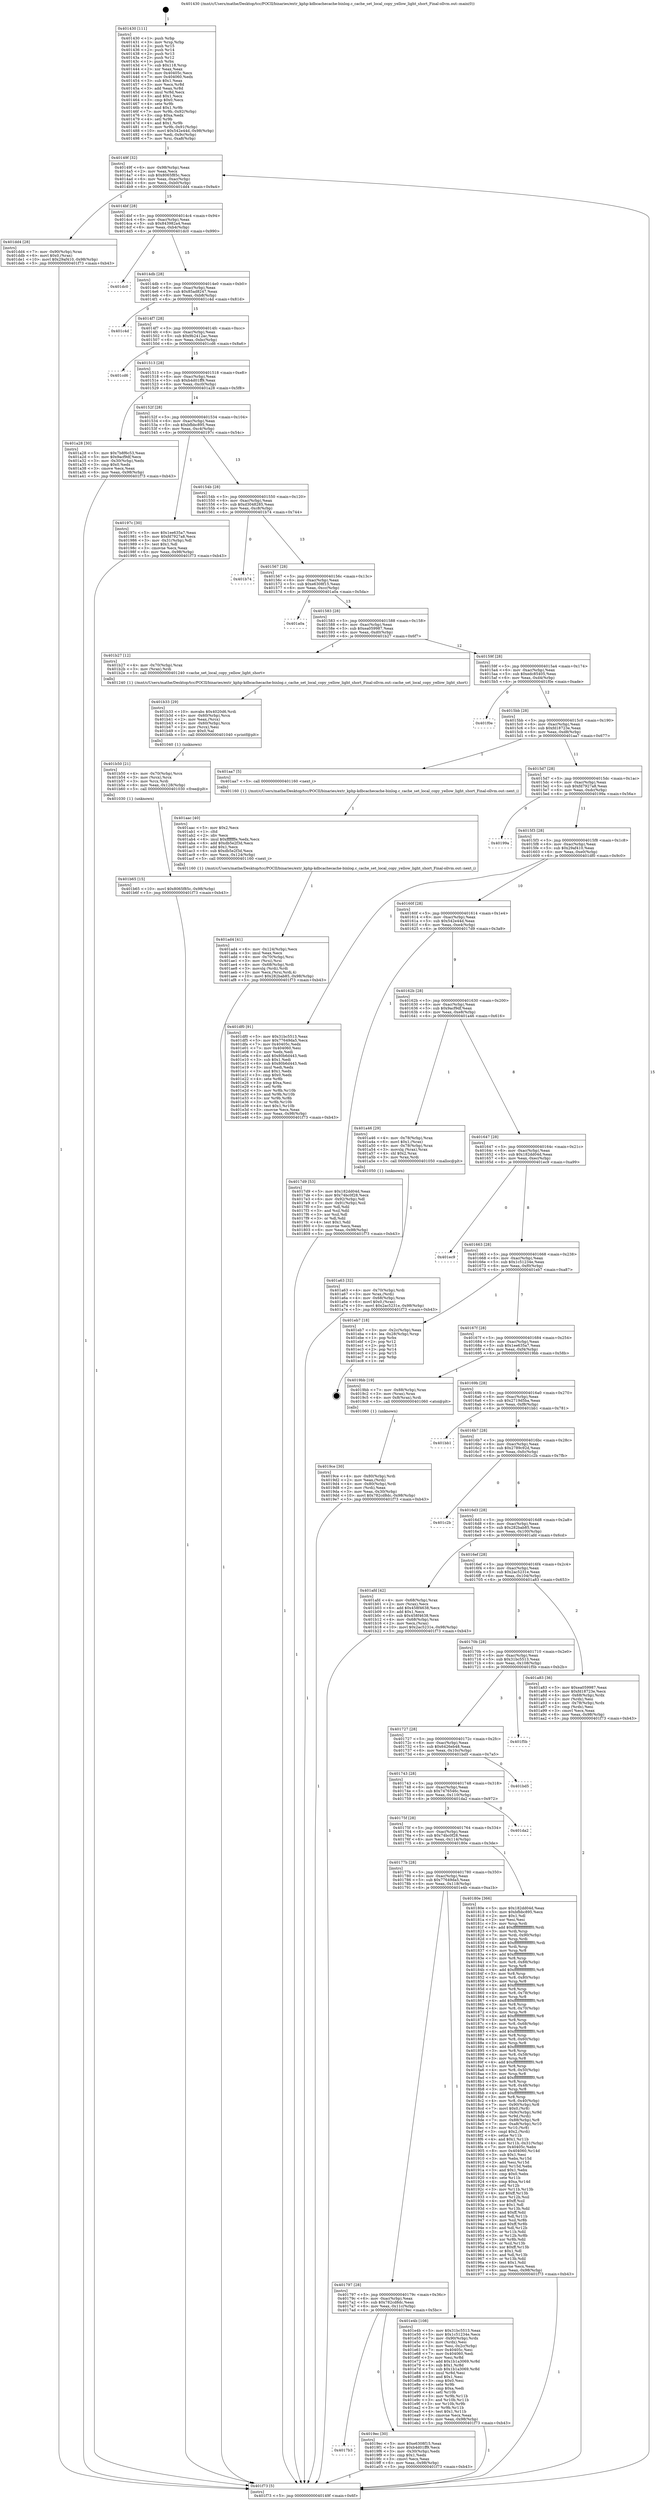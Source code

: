 digraph "0x401430" {
  label = "0x401430 (/mnt/c/Users/mathe/Desktop/tcc/POCII/binaries/extr_kphp-kdbcachecache-binlog.c_cache_set_local_copy_yellow_light_short_Final-ollvm.out::main(0))"
  labelloc = "t"
  node[shape=record]

  Entry [label="",width=0.3,height=0.3,shape=circle,fillcolor=black,style=filled]
  "0x40149f" [label="{
     0x40149f [32]\l
     | [instrs]\l
     &nbsp;&nbsp;0x40149f \<+6\>: mov -0x98(%rbp),%eax\l
     &nbsp;&nbsp;0x4014a5 \<+2\>: mov %eax,%ecx\l
     &nbsp;&nbsp;0x4014a7 \<+6\>: sub $0x8065f85c,%ecx\l
     &nbsp;&nbsp;0x4014ad \<+6\>: mov %eax,-0xac(%rbp)\l
     &nbsp;&nbsp;0x4014b3 \<+6\>: mov %ecx,-0xb0(%rbp)\l
     &nbsp;&nbsp;0x4014b9 \<+6\>: je 0000000000401dd4 \<main+0x9a4\>\l
  }"]
  "0x401dd4" [label="{
     0x401dd4 [28]\l
     | [instrs]\l
     &nbsp;&nbsp;0x401dd4 \<+7\>: mov -0x90(%rbp),%rax\l
     &nbsp;&nbsp;0x401ddb \<+6\>: movl $0x0,(%rax)\l
     &nbsp;&nbsp;0x401de1 \<+10\>: movl $0x29af410,-0x98(%rbp)\l
     &nbsp;&nbsp;0x401deb \<+5\>: jmp 0000000000401f73 \<main+0xb43\>\l
  }"]
  "0x4014bf" [label="{
     0x4014bf [28]\l
     | [instrs]\l
     &nbsp;&nbsp;0x4014bf \<+5\>: jmp 00000000004014c4 \<main+0x94\>\l
     &nbsp;&nbsp;0x4014c4 \<+6\>: mov -0xac(%rbp),%eax\l
     &nbsp;&nbsp;0x4014ca \<+5\>: sub $0x843982a4,%eax\l
     &nbsp;&nbsp;0x4014cf \<+6\>: mov %eax,-0xb4(%rbp)\l
     &nbsp;&nbsp;0x4014d5 \<+6\>: je 0000000000401dc0 \<main+0x990\>\l
  }"]
  Exit [label="",width=0.3,height=0.3,shape=circle,fillcolor=black,style=filled,peripheries=2]
  "0x401dc0" [label="{
     0x401dc0\l
  }", style=dashed]
  "0x4014db" [label="{
     0x4014db [28]\l
     | [instrs]\l
     &nbsp;&nbsp;0x4014db \<+5\>: jmp 00000000004014e0 \<main+0xb0\>\l
     &nbsp;&nbsp;0x4014e0 \<+6\>: mov -0xac(%rbp),%eax\l
     &nbsp;&nbsp;0x4014e6 \<+5\>: sub $0x85ad8247,%eax\l
     &nbsp;&nbsp;0x4014eb \<+6\>: mov %eax,-0xb8(%rbp)\l
     &nbsp;&nbsp;0x4014f1 \<+6\>: je 0000000000401c4d \<main+0x81d\>\l
  }"]
  "0x401b65" [label="{
     0x401b65 [15]\l
     | [instrs]\l
     &nbsp;&nbsp;0x401b65 \<+10\>: movl $0x8065f85c,-0x98(%rbp)\l
     &nbsp;&nbsp;0x401b6f \<+5\>: jmp 0000000000401f73 \<main+0xb43\>\l
  }"]
  "0x401c4d" [label="{
     0x401c4d\l
  }", style=dashed]
  "0x4014f7" [label="{
     0x4014f7 [28]\l
     | [instrs]\l
     &nbsp;&nbsp;0x4014f7 \<+5\>: jmp 00000000004014fc \<main+0xcc\>\l
     &nbsp;&nbsp;0x4014fc \<+6\>: mov -0xac(%rbp),%eax\l
     &nbsp;&nbsp;0x401502 \<+5\>: sub $0x9b2412ac,%eax\l
     &nbsp;&nbsp;0x401507 \<+6\>: mov %eax,-0xbc(%rbp)\l
     &nbsp;&nbsp;0x40150d \<+6\>: je 0000000000401cd6 \<main+0x8a6\>\l
  }"]
  "0x401b50" [label="{
     0x401b50 [21]\l
     | [instrs]\l
     &nbsp;&nbsp;0x401b50 \<+4\>: mov -0x70(%rbp),%rcx\l
     &nbsp;&nbsp;0x401b54 \<+3\>: mov (%rcx),%rcx\l
     &nbsp;&nbsp;0x401b57 \<+3\>: mov %rcx,%rdi\l
     &nbsp;&nbsp;0x401b5a \<+6\>: mov %eax,-0x128(%rbp)\l
     &nbsp;&nbsp;0x401b60 \<+5\>: call 0000000000401030 \<free@plt\>\l
     | [calls]\l
     &nbsp;&nbsp;0x401030 \{1\} (unknown)\l
  }"]
  "0x401cd6" [label="{
     0x401cd6\l
  }", style=dashed]
  "0x401513" [label="{
     0x401513 [28]\l
     | [instrs]\l
     &nbsp;&nbsp;0x401513 \<+5\>: jmp 0000000000401518 \<main+0xe8\>\l
     &nbsp;&nbsp;0x401518 \<+6\>: mov -0xac(%rbp),%eax\l
     &nbsp;&nbsp;0x40151e \<+5\>: sub $0xb4d01ff9,%eax\l
     &nbsp;&nbsp;0x401523 \<+6\>: mov %eax,-0xc0(%rbp)\l
     &nbsp;&nbsp;0x401529 \<+6\>: je 0000000000401a28 \<main+0x5f8\>\l
  }"]
  "0x401b33" [label="{
     0x401b33 [29]\l
     | [instrs]\l
     &nbsp;&nbsp;0x401b33 \<+10\>: movabs $0x4020d6,%rdi\l
     &nbsp;&nbsp;0x401b3d \<+4\>: mov -0x60(%rbp),%rcx\l
     &nbsp;&nbsp;0x401b41 \<+2\>: mov %eax,(%rcx)\l
     &nbsp;&nbsp;0x401b43 \<+4\>: mov -0x60(%rbp),%rcx\l
     &nbsp;&nbsp;0x401b47 \<+2\>: mov (%rcx),%esi\l
     &nbsp;&nbsp;0x401b49 \<+2\>: mov $0x0,%al\l
     &nbsp;&nbsp;0x401b4b \<+5\>: call 0000000000401040 \<printf@plt\>\l
     | [calls]\l
     &nbsp;&nbsp;0x401040 \{1\} (unknown)\l
  }"]
  "0x401a28" [label="{
     0x401a28 [30]\l
     | [instrs]\l
     &nbsp;&nbsp;0x401a28 \<+5\>: mov $0x7b8f6c53,%eax\l
     &nbsp;&nbsp;0x401a2d \<+5\>: mov $0x9acf9df,%ecx\l
     &nbsp;&nbsp;0x401a32 \<+3\>: mov -0x30(%rbp),%edx\l
     &nbsp;&nbsp;0x401a35 \<+3\>: cmp $0x0,%edx\l
     &nbsp;&nbsp;0x401a38 \<+3\>: cmove %ecx,%eax\l
     &nbsp;&nbsp;0x401a3b \<+6\>: mov %eax,-0x98(%rbp)\l
     &nbsp;&nbsp;0x401a41 \<+5\>: jmp 0000000000401f73 \<main+0xb43\>\l
  }"]
  "0x40152f" [label="{
     0x40152f [28]\l
     | [instrs]\l
     &nbsp;&nbsp;0x40152f \<+5\>: jmp 0000000000401534 \<main+0x104\>\l
     &nbsp;&nbsp;0x401534 \<+6\>: mov -0xac(%rbp),%eax\l
     &nbsp;&nbsp;0x40153a \<+5\>: sub $0xbfbbc895,%eax\l
     &nbsp;&nbsp;0x40153f \<+6\>: mov %eax,-0xc4(%rbp)\l
     &nbsp;&nbsp;0x401545 \<+6\>: je 000000000040197c \<main+0x54c\>\l
  }"]
  "0x401ad4" [label="{
     0x401ad4 [41]\l
     | [instrs]\l
     &nbsp;&nbsp;0x401ad4 \<+6\>: mov -0x124(%rbp),%ecx\l
     &nbsp;&nbsp;0x401ada \<+3\>: imul %eax,%ecx\l
     &nbsp;&nbsp;0x401add \<+4\>: mov -0x70(%rbp),%rsi\l
     &nbsp;&nbsp;0x401ae1 \<+3\>: mov (%rsi),%rsi\l
     &nbsp;&nbsp;0x401ae4 \<+4\>: mov -0x68(%rbp),%rdi\l
     &nbsp;&nbsp;0x401ae8 \<+3\>: movslq (%rdi),%rdi\l
     &nbsp;&nbsp;0x401aeb \<+3\>: mov %ecx,(%rsi,%rdi,4)\l
     &nbsp;&nbsp;0x401aee \<+10\>: movl $0x282bab85,-0x98(%rbp)\l
     &nbsp;&nbsp;0x401af8 \<+5\>: jmp 0000000000401f73 \<main+0xb43\>\l
  }"]
  "0x40197c" [label="{
     0x40197c [30]\l
     | [instrs]\l
     &nbsp;&nbsp;0x40197c \<+5\>: mov $0x1ee635a7,%eax\l
     &nbsp;&nbsp;0x401981 \<+5\>: mov $0xfd7927a8,%ecx\l
     &nbsp;&nbsp;0x401986 \<+3\>: mov -0x31(%rbp),%dl\l
     &nbsp;&nbsp;0x401989 \<+3\>: test $0x1,%dl\l
     &nbsp;&nbsp;0x40198c \<+3\>: cmovne %ecx,%eax\l
     &nbsp;&nbsp;0x40198f \<+6\>: mov %eax,-0x98(%rbp)\l
     &nbsp;&nbsp;0x401995 \<+5\>: jmp 0000000000401f73 \<main+0xb43\>\l
  }"]
  "0x40154b" [label="{
     0x40154b [28]\l
     | [instrs]\l
     &nbsp;&nbsp;0x40154b \<+5\>: jmp 0000000000401550 \<main+0x120\>\l
     &nbsp;&nbsp;0x401550 \<+6\>: mov -0xac(%rbp),%eax\l
     &nbsp;&nbsp;0x401556 \<+5\>: sub $0xd3048285,%eax\l
     &nbsp;&nbsp;0x40155b \<+6\>: mov %eax,-0xc8(%rbp)\l
     &nbsp;&nbsp;0x401561 \<+6\>: je 0000000000401b74 \<main+0x744\>\l
  }"]
  "0x401aac" [label="{
     0x401aac [40]\l
     | [instrs]\l
     &nbsp;&nbsp;0x401aac \<+5\>: mov $0x2,%ecx\l
     &nbsp;&nbsp;0x401ab1 \<+1\>: cltd\l
     &nbsp;&nbsp;0x401ab2 \<+2\>: idiv %ecx\l
     &nbsp;&nbsp;0x401ab4 \<+6\>: imul $0xfffffffe,%edx,%ecx\l
     &nbsp;&nbsp;0x401aba \<+6\>: add $0xdb5e2f3d,%ecx\l
     &nbsp;&nbsp;0x401ac0 \<+3\>: add $0x1,%ecx\l
     &nbsp;&nbsp;0x401ac3 \<+6\>: sub $0xdb5e2f3d,%ecx\l
     &nbsp;&nbsp;0x401ac9 \<+6\>: mov %ecx,-0x124(%rbp)\l
     &nbsp;&nbsp;0x401acf \<+5\>: call 0000000000401160 \<next_i\>\l
     | [calls]\l
     &nbsp;&nbsp;0x401160 \{1\} (/mnt/c/Users/mathe/Desktop/tcc/POCII/binaries/extr_kphp-kdbcachecache-binlog.c_cache_set_local_copy_yellow_light_short_Final-ollvm.out::next_i)\l
  }"]
  "0x401b74" [label="{
     0x401b74\l
  }", style=dashed]
  "0x401567" [label="{
     0x401567 [28]\l
     | [instrs]\l
     &nbsp;&nbsp;0x401567 \<+5\>: jmp 000000000040156c \<main+0x13c\>\l
     &nbsp;&nbsp;0x40156c \<+6\>: mov -0xac(%rbp),%eax\l
     &nbsp;&nbsp;0x401572 \<+5\>: sub $0xe6308f15,%eax\l
     &nbsp;&nbsp;0x401577 \<+6\>: mov %eax,-0xcc(%rbp)\l
     &nbsp;&nbsp;0x40157d \<+6\>: je 0000000000401a0a \<main+0x5da\>\l
  }"]
  "0x401a63" [label="{
     0x401a63 [32]\l
     | [instrs]\l
     &nbsp;&nbsp;0x401a63 \<+4\>: mov -0x70(%rbp),%rdi\l
     &nbsp;&nbsp;0x401a67 \<+3\>: mov %rax,(%rdi)\l
     &nbsp;&nbsp;0x401a6a \<+4\>: mov -0x68(%rbp),%rax\l
     &nbsp;&nbsp;0x401a6e \<+6\>: movl $0x0,(%rax)\l
     &nbsp;&nbsp;0x401a74 \<+10\>: movl $0x2ac5231e,-0x98(%rbp)\l
     &nbsp;&nbsp;0x401a7e \<+5\>: jmp 0000000000401f73 \<main+0xb43\>\l
  }"]
  "0x401a0a" [label="{
     0x401a0a\l
  }", style=dashed]
  "0x401583" [label="{
     0x401583 [28]\l
     | [instrs]\l
     &nbsp;&nbsp;0x401583 \<+5\>: jmp 0000000000401588 \<main+0x158\>\l
     &nbsp;&nbsp;0x401588 \<+6\>: mov -0xac(%rbp),%eax\l
     &nbsp;&nbsp;0x40158e \<+5\>: sub $0xea059987,%eax\l
     &nbsp;&nbsp;0x401593 \<+6\>: mov %eax,-0xd0(%rbp)\l
     &nbsp;&nbsp;0x401599 \<+6\>: je 0000000000401b27 \<main+0x6f7\>\l
  }"]
  "0x4017b3" [label="{
     0x4017b3\l
  }", style=dashed]
  "0x401b27" [label="{
     0x401b27 [12]\l
     | [instrs]\l
     &nbsp;&nbsp;0x401b27 \<+4\>: mov -0x70(%rbp),%rax\l
     &nbsp;&nbsp;0x401b2b \<+3\>: mov (%rax),%rdi\l
     &nbsp;&nbsp;0x401b2e \<+5\>: call 0000000000401240 \<cache_set_local_copy_yellow_light_short\>\l
     | [calls]\l
     &nbsp;&nbsp;0x401240 \{1\} (/mnt/c/Users/mathe/Desktop/tcc/POCII/binaries/extr_kphp-kdbcachecache-binlog.c_cache_set_local_copy_yellow_light_short_Final-ollvm.out::cache_set_local_copy_yellow_light_short)\l
  }"]
  "0x40159f" [label="{
     0x40159f [28]\l
     | [instrs]\l
     &nbsp;&nbsp;0x40159f \<+5\>: jmp 00000000004015a4 \<main+0x174\>\l
     &nbsp;&nbsp;0x4015a4 \<+6\>: mov -0xac(%rbp),%eax\l
     &nbsp;&nbsp;0x4015aa \<+5\>: sub $0xedc85405,%eax\l
     &nbsp;&nbsp;0x4015af \<+6\>: mov %eax,-0xd4(%rbp)\l
     &nbsp;&nbsp;0x4015b5 \<+6\>: je 0000000000401f0e \<main+0xade\>\l
  }"]
  "0x4019ec" [label="{
     0x4019ec [30]\l
     | [instrs]\l
     &nbsp;&nbsp;0x4019ec \<+5\>: mov $0xe6308f15,%eax\l
     &nbsp;&nbsp;0x4019f1 \<+5\>: mov $0xb4d01ff9,%ecx\l
     &nbsp;&nbsp;0x4019f6 \<+3\>: mov -0x30(%rbp),%edx\l
     &nbsp;&nbsp;0x4019f9 \<+3\>: cmp $0x1,%edx\l
     &nbsp;&nbsp;0x4019fc \<+3\>: cmovl %ecx,%eax\l
     &nbsp;&nbsp;0x4019ff \<+6\>: mov %eax,-0x98(%rbp)\l
     &nbsp;&nbsp;0x401a05 \<+5\>: jmp 0000000000401f73 \<main+0xb43\>\l
  }"]
  "0x401f0e" [label="{
     0x401f0e\l
  }", style=dashed]
  "0x4015bb" [label="{
     0x4015bb [28]\l
     | [instrs]\l
     &nbsp;&nbsp;0x4015bb \<+5\>: jmp 00000000004015c0 \<main+0x190\>\l
     &nbsp;&nbsp;0x4015c0 \<+6\>: mov -0xac(%rbp),%eax\l
     &nbsp;&nbsp;0x4015c6 \<+5\>: sub $0xfd18723e,%eax\l
     &nbsp;&nbsp;0x4015cb \<+6\>: mov %eax,-0xd8(%rbp)\l
     &nbsp;&nbsp;0x4015d1 \<+6\>: je 0000000000401aa7 \<main+0x677\>\l
  }"]
  "0x401797" [label="{
     0x401797 [28]\l
     | [instrs]\l
     &nbsp;&nbsp;0x401797 \<+5\>: jmp 000000000040179c \<main+0x36c\>\l
     &nbsp;&nbsp;0x40179c \<+6\>: mov -0xac(%rbp),%eax\l
     &nbsp;&nbsp;0x4017a2 \<+5\>: sub $0x782cd8dc,%eax\l
     &nbsp;&nbsp;0x4017a7 \<+6\>: mov %eax,-0x11c(%rbp)\l
     &nbsp;&nbsp;0x4017ad \<+6\>: je 00000000004019ec \<main+0x5bc\>\l
  }"]
  "0x401aa7" [label="{
     0x401aa7 [5]\l
     | [instrs]\l
     &nbsp;&nbsp;0x401aa7 \<+5\>: call 0000000000401160 \<next_i\>\l
     | [calls]\l
     &nbsp;&nbsp;0x401160 \{1\} (/mnt/c/Users/mathe/Desktop/tcc/POCII/binaries/extr_kphp-kdbcachecache-binlog.c_cache_set_local_copy_yellow_light_short_Final-ollvm.out::next_i)\l
  }"]
  "0x4015d7" [label="{
     0x4015d7 [28]\l
     | [instrs]\l
     &nbsp;&nbsp;0x4015d7 \<+5\>: jmp 00000000004015dc \<main+0x1ac\>\l
     &nbsp;&nbsp;0x4015dc \<+6\>: mov -0xac(%rbp),%eax\l
     &nbsp;&nbsp;0x4015e2 \<+5\>: sub $0xfd7927a8,%eax\l
     &nbsp;&nbsp;0x4015e7 \<+6\>: mov %eax,-0xdc(%rbp)\l
     &nbsp;&nbsp;0x4015ed \<+6\>: je 000000000040199a \<main+0x56a\>\l
  }"]
  "0x401e4b" [label="{
     0x401e4b [108]\l
     | [instrs]\l
     &nbsp;&nbsp;0x401e4b \<+5\>: mov $0x31bc5513,%eax\l
     &nbsp;&nbsp;0x401e50 \<+5\>: mov $0x1c51234e,%ecx\l
     &nbsp;&nbsp;0x401e55 \<+7\>: mov -0x90(%rbp),%rdx\l
     &nbsp;&nbsp;0x401e5c \<+2\>: mov (%rdx),%esi\l
     &nbsp;&nbsp;0x401e5e \<+3\>: mov %esi,-0x2c(%rbp)\l
     &nbsp;&nbsp;0x401e61 \<+7\>: mov 0x40405c,%esi\l
     &nbsp;&nbsp;0x401e68 \<+7\>: mov 0x404060,%edi\l
     &nbsp;&nbsp;0x401e6f \<+3\>: mov %esi,%r8d\l
     &nbsp;&nbsp;0x401e72 \<+7\>: add $0x1b1a3069,%r8d\l
     &nbsp;&nbsp;0x401e79 \<+4\>: sub $0x1,%r8d\l
     &nbsp;&nbsp;0x401e7d \<+7\>: sub $0x1b1a3069,%r8d\l
     &nbsp;&nbsp;0x401e84 \<+4\>: imul %r8d,%esi\l
     &nbsp;&nbsp;0x401e88 \<+3\>: and $0x1,%esi\l
     &nbsp;&nbsp;0x401e8b \<+3\>: cmp $0x0,%esi\l
     &nbsp;&nbsp;0x401e8e \<+4\>: sete %r9b\l
     &nbsp;&nbsp;0x401e92 \<+3\>: cmp $0xa,%edi\l
     &nbsp;&nbsp;0x401e95 \<+4\>: setl %r10b\l
     &nbsp;&nbsp;0x401e99 \<+3\>: mov %r9b,%r11b\l
     &nbsp;&nbsp;0x401e9c \<+3\>: and %r10b,%r11b\l
     &nbsp;&nbsp;0x401e9f \<+3\>: xor %r10b,%r9b\l
     &nbsp;&nbsp;0x401ea2 \<+3\>: or %r9b,%r11b\l
     &nbsp;&nbsp;0x401ea5 \<+4\>: test $0x1,%r11b\l
     &nbsp;&nbsp;0x401ea9 \<+3\>: cmovne %ecx,%eax\l
     &nbsp;&nbsp;0x401eac \<+6\>: mov %eax,-0x98(%rbp)\l
     &nbsp;&nbsp;0x401eb2 \<+5\>: jmp 0000000000401f73 \<main+0xb43\>\l
  }"]
  "0x40199a" [label="{
     0x40199a\l
  }", style=dashed]
  "0x4015f3" [label="{
     0x4015f3 [28]\l
     | [instrs]\l
     &nbsp;&nbsp;0x4015f3 \<+5\>: jmp 00000000004015f8 \<main+0x1c8\>\l
     &nbsp;&nbsp;0x4015f8 \<+6\>: mov -0xac(%rbp),%eax\l
     &nbsp;&nbsp;0x4015fe \<+5\>: sub $0x29af410,%eax\l
     &nbsp;&nbsp;0x401603 \<+6\>: mov %eax,-0xe0(%rbp)\l
     &nbsp;&nbsp;0x401609 \<+6\>: je 0000000000401df0 \<main+0x9c0\>\l
  }"]
  "0x4019ce" [label="{
     0x4019ce [30]\l
     | [instrs]\l
     &nbsp;&nbsp;0x4019ce \<+4\>: mov -0x80(%rbp),%rdi\l
     &nbsp;&nbsp;0x4019d2 \<+2\>: mov %eax,(%rdi)\l
     &nbsp;&nbsp;0x4019d4 \<+4\>: mov -0x80(%rbp),%rdi\l
     &nbsp;&nbsp;0x4019d8 \<+2\>: mov (%rdi),%eax\l
     &nbsp;&nbsp;0x4019da \<+3\>: mov %eax,-0x30(%rbp)\l
     &nbsp;&nbsp;0x4019dd \<+10\>: movl $0x782cd8dc,-0x98(%rbp)\l
     &nbsp;&nbsp;0x4019e7 \<+5\>: jmp 0000000000401f73 \<main+0xb43\>\l
  }"]
  "0x401df0" [label="{
     0x401df0 [91]\l
     | [instrs]\l
     &nbsp;&nbsp;0x401df0 \<+5\>: mov $0x31bc5513,%eax\l
     &nbsp;&nbsp;0x401df5 \<+5\>: mov $0x77649da5,%ecx\l
     &nbsp;&nbsp;0x401dfa \<+7\>: mov 0x40405c,%edx\l
     &nbsp;&nbsp;0x401e01 \<+7\>: mov 0x404060,%esi\l
     &nbsp;&nbsp;0x401e08 \<+2\>: mov %edx,%edi\l
     &nbsp;&nbsp;0x401e0a \<+6\>: add $0x80b6d443,%edi\l
     &nbsp;&nbsp;0x401e10 \<+3\>: sub $0x1,%edi\l
     &nbsp;&nbsp;0x401e13 \<+6\>: sub $0x80b6d443,%edi\l
     &nbsp;&nbsp;0x401e19 \<+3\>: imul %edi,%edx\l
     &nbsp;&nbsp;0x401e1c \<+3\>: and $0x1,%edx\l
     &nbsp;&nbsp;0x401e1f \<+3\>: cmp $0x0,%edx\l
     &nbsp;&nbsp;0x401e22 \<+4\>: sete %r8b\l
     &nbsp;&nbsp;0x401e26 \<+3\>: cmp $0xa,%esi\l
     &nbsp;&nbsp;0x401e29 \<+4\>: setl %r9b\l
     &nbsp;&nbsp;0x401e2d \<+3\>: mov %r8b,%r10b\l
     &nbsp;&nbsp;0x401e30 \<+3\>: and %r9b,%r10b\l
     &nbsp;&nbsp;0x401e33 \<+3\>: xor %r9b,%r8b\l
     &nbsp;&nbsp;0x401e36 \<+3\>: or %r8b,%r10b\l
     &nbsp;&nbsp;0x401e39 \<+4\>: test $0x1,%r10b\l
     &nbsp;&nbsp;0x401e3d \<+3\>: cmovne %ecx,%eax\l
     &nbsp;&nbsp;0x401e40 \<+6\>: mov %eax,-0x98(%rbp)\l
     &nbsp;&nbsp;0x401e46 \<+5\>: jmp 0000000000401f73 \<main+0xb43\>\l
  }"]
  "0x40160f" [label="{
     0x40160f [28]\l
     | [instrs]\l
     &nbsp;&nbsp;0x40160f \<+5\>: jmp 0000000000401614 \<main+0x1e4\>\l
     &nbsp;&nbsp;0x401614 \<+6\>: mov -0xac(%rbp),%eax\l
     &nbsp;&nbsp;0x40161a \<+5\>: sub $0x542e44d,%eax\l
     &nbsp;&nbsp;0x40161f \<+6\>: mov %eax,-0xe4(%rbp)\l
     &nbsp;&nbsp;0x401625 \<+6\>: je 00000000004017d9 \<main+0x3a9\>\l
  }"]
  "0x40177b" [label="{
     0x40177b [28]\l
     | [instrs]\l
     &nbsp;&nbsp;0x40177b \<+5\>: jmp 0000000000401780 \<main+0x350\>\l
     &nbsp;&nbsp;0x401780 \<+6\>: mov -0xac(%rbp),%eax\l
     &nbsp;&nbsp;0x401786 \<+5\>: sub $0x77649da5,%eax\l
     &nbsp;&nbsp;0x40178b \<+6\>: mov %eax,-0x118(%rbp)\l
     &nbsp;&nbsp;0x401791 \<+6\>: je 0000000000401e4b \<main+0xa1b\>\l
  }"]
  "0x4017d9" [label="{
     0x4017d9 [53]\l
     | [instrs]\l
     &nbsp;&nbsp;0x4017d9 \<+5\>: mov $0x182dd04d,%eax\l
     &nbsp;&nbsp;0x4017de \<+5\>: mov $0x74bc0f28,%ecx\l
     &nbsp;&nbsp;0x4017e3 \<+6\>: mov -0x92(%rbp),%dl\l
     &nbsp;&nbsp;0x4017e9 \<+7\>: mov -0x91(%rbp),%sil\l
     &nbsp;&nbsp;0x4017f0 \<+3\>: mov %dl,%dil\l
     &nbsp;&nbsp;0x4017f3 \<+3\>: and %sil,%dil\l
     &nbsp;&nbsp;0x4017f6 \<+3\>: xor %sil,%dl\l
     &nbsp;&nbsp;0x4017f9 \<+3\>: or %dl,%dil\l
     &nbsp;&nbsp;0x4017fc \<+4\>: test $0x1,%dil\l
     &nbsp;&nbsp;0x401800 \<+3\>: cmovne %ecx,%eax\l
     &nbsp;&nbsp;0x401803 \<+6\>: mov %eax,-0x98(%rbp)\l
     &nbsp;&nbsp;0x401809 \<+5\>: jmp 0000000000401f73 \<main+0xb43\>\l
  }"]
  "0x40162b" [label="{
     0x40162b [28]\l
     | [instrs]\l
     &nbsp;&nbsp;0x40162b \<+5\>: jmp 0000000000401630 \<main+0x200\>\l
     &nbsp;&nbsp;0x401630 \<+6\>: mov -0xac(%rbp),%eax\l
     &nbsp;&nbsp;0x401636 \<+5\>: sub $0x9acf9df,%eax\l
     &nbsp;&nbsp;0x40163b \<+6\>: mov %eax,-0xe8(%rbp)\l
     &nbsp;&nbsp;0x401641 \<+6\>: je 0000000000401a46 \<main+0x616\>\l
  }"]
  "0x401f73" [label="{
     0x401f73 [5]\l
     | [instrs]\l
     &nbsp;&nbsp;0x401f73 \<+5\>: jmp 000000000040149f \<main+0x6f\>\l
  }"]
  "0x401430" [label="{
     0x401430 [111]\l
     | [instrs]\l
     &nbsp;&nbsp;0x401430 \<+1\>: push %rbp\l
     &nbsp;&nbsp;0x401431 \<+3\>: mov %rsp,%rbp\l
     &nbsp;&nbsp;0x401434 \<+2\>: push %r15\l
     &nbsp;&nbsp;0x401436 \<+2\>: push %r14\l
     &nbsp;&nbsp;0x401438 \<+2\>: push %r13\l
     &nbsp;&nbsp;0x40143a \<+2\>: push %r12\l
     &nbsp;&nbsp;0x40143c \<+1\>: push %rbx\l
     &nbsp;&nbsp;0x40143d \<+7\>: sub $0x118,%rsp\l
     &nbsp;&nbsp;0x401444 \<+2\>: xor %eax,%eax\l
     &nbsp;&nbsp;0x401446 \<+7\>: mov 0x40405c,%ecx\l
     &nbsp;&nbsp;0x40144d \<+7\>: mov 0x404060,%edx\l
     &nbsp;&nbsp;0x401454 \<+3\>: sub $0x1,%eax\l
     &nbsp;&nbsp;0x401457 \<+3\>: mov %ecx,%r8d\l
     &nbsp;&nbsp;0x40145a \<+3\>: add %eax,%r8d\l
     &nbsp;&nbsp;0x40145d \<+4\>: imul %r8d,%ecx\l
     &nbsp;&nbsp;0x401461 \<+3\>: and $0x1,%ecx\l
     &nbsp;&nbsp;0x401464 \<+3\>: cmp $0x0,%ecx\l
     &nbsp;&nbsp;0x401467 \<+4\>: sete %r9b\l
     &nbsp;&nbsp;0x40146b \<+4\>: and $0x1,%r9b\l
     &nbsp;&nbsp;0x40146f \<+7\>: mov %r9b,-0x92(%rbp)\l
     &nbsp;&nbsp;0x401476 \<+3\>: cmp $0xa,%edx\l
     &nbsp;&nbsp;0x401479 \<+4\>: setl %r9b\l
     &nbsp;&nbsp;0x40147d \<+4\>: and $0x1,%r9b\l
     &nbsp;&nbsp;0x401481 \<+7\>: mov %r9b,-0x91(%rbp)\l
     &nbsp;&nbsp;0x401488 \<+10\>: movl $0x542e44d,-0x98(%rbp)\l
     &nbsp;&nbsp;0x401492 \<+6\>: mov %edi,-0x9c(%rbp)\l
     &nbsp;&nbsp;0x401498 \<+7\>: mov %rsi,-0xa8(%rbp)\l
  }"]
  "0x40180e" [label="{
     0x40180e [366]\l
     | [instrs]\l
     &nbsp;&nbsp;0x40180e \<+5\>: mov $0x182dd04d,%eax\l
     &nbsp;&nbsp;0x401813 \<+5\>: mov $0xbfbbc895,%ecx\l
     &nbsp;&nbsp;0x401818 \<+2\>: mov $0x1,%dl\l
     &nbsp;&nbsp;0x40181a \<+2\>: xor %esi,%esi\l
     &nbsp;&nbsp;0x40181c \<+3\>: mov %rsp,%rdi\l
     &nbsp;&nbsp;0x40181f \<+4\>: add $0xfffffffffffffff0,%rdi\l
     &nbsp;&nbsp;0x401823 \<+3\>: mov %rdi,%rsp\l
     &nbsp;&nbsp;0x401826 \<+7\>: mov %rdi,-0x90(%rbp)\l
     &nbsp;&nbsp;0x40182d \<+3\>: mov %rsp,%rdi\l
     &nbsp;&nbsp;0x401830 \<+4\>: add $0xfffffffffffffff0,%rdi\l
     &nbsp;&nbsp;0x401834 \<+3\>: mov %rdi,%rsp\l
     &nbsp;&nbsp;0x401837 \<+3\>: mov %rsp,%r8\l
     &nbsp;&nbsp;0x40183a \<+4\>: add $0xfffffffffffffff0,%r8\l
     &nbsp;&nbsp;0x40183e \<+3\>: mov %r8,%rsp\l
     &nbsp;&nbsp;0x401841 \<+7\>: mov %r8,-0x88(%rbp)\l
     &nbsp;&nbsp;0x401848 \<+3\>: mov %rsp,%r8\l
     &nbsp;&nbsp;0x40184b \<+4\>: add $0xfffffffffffffff0,%r8\l
     &nbsp;&nbsp;0x40184f \<+3\>: mov %r8,%rsp\l
     &nbsp;&nbsp;0x401852 \<+4\>: mov %r8,-0x80(%rbp)\l
     &nbsp;&nbsp;0x401856 \<+3\>: mov %rsp,%r8\l
     &nbsp;&nbsp;0x401859 \<+4\>: add $0xfffffffffffffff0,%r8\l
     &nbsp;&nbsp;0x40185d \<+3\>: mov %r8,%rsp\l
     &nbsp;&nbsp;0x401860 \<+4\>: mov %r8,-0x78(%rbp)\l
     &nbsp;&nbsp;0x401864 \<+3\>: mov %rsp,%r8\l
     &nbsp;&nbsp;0x401867 \<+4\>: add $0xfffffffffffffff0,%r8\l
     &nbsp;&nbsp;0x40186b \<+3\>: mov %r8,%rsp\l
     &nbsp;&nbsp;0x40186e \<+4\>: mov %r8,-0x70(%rbp)\l
     &nbsp;&nbsp;0x401872 \<+3\>: mov %rsp,%r8\l
     &nbsp;&nbsp;0x401875 \<+4\>: add $0xfffffffffffffff0,%r8\l
     &nbsp;&nbsp;0x401879 \<+3\>: mov %r8,%rsp\l
     &nbsp;&nbsp;0x40187c \<+4\>: mov %r8,-0x68(%rbp)\l
     &nbsp;&nbsp;0x401880 \<+3\>: mov %rsp,%r8\l
     &nbsp;&nbsp;0x401883 \<+4\>: add $0xfffffffffffffff0,%r8\l
     &nbsp;&nbsp;0x401887 \<+3\>: mov %r8,%rsp\l
     &nbsp;&nbsp;0x40188a \<+4\>: mov %r8,-0x60(%rbp)\l
     &nbsp;&nbsp;0x40188e \<+3\>: mov %rsp,%r8\l
     &nbsp;&nbsp;0x401891 \<+4\>: add $0xfffffffffffffff0,%r8\l
     &nbsp;&nbsp;0x401895 \<+3\>: mov %r8,%rsp\l
     &nbsp;&nbsp;0x401898 \<+4\>: mov %r8,-0x58(%rbp)\l
     &nbsp;&nbsp;0x40189c \<+3\>: mov %rsp,%r8\l
     &nbsp;&nbsp;0x40189f \<+4\>: add $0xfffffffffffffff0,%r8\l
     &nbsp;&nbsp;0x4018a3 \<+3\>: mov %r8,%rsp\l
     &nbsp;&nbsp;0x4018a6 \<+4\>: mov %r8,-0x50(%rbp)\l
     &nbsp;&nbsp;0x4018aa \<+3\>: mov %rsp,%r8\l
     &nbsp;&nbsp;0x4018ad \<+4\>: add $0xfffffffffffffff0,%r8\l
     &nbsp;&nbsp;0x4018b1 \<+3\>: mov %r8,%rsp\l
     &nbsp;&nbsp;0x4018b4 \<+4\>: mov %r8,-0x48(%rbp)\l
     &nbsp;&nbsp;0x4018b8 \<+3\>: mov %rsp,%r8\l
     &nbsp;&nbsp;0x4018bb \<+4\>: add $0xfffffffffffffff0,%r8\l
     &nbsp;&nbsp;0x4018bf \<+3\>: mov %r8,%rsp\l
     &nbsp;&nbsp;0x4018c2 \<+4\>: mov %r8,-0x40(%rbp)\l
     &nbsp;&nbsp;0x4018c6 \<+7\>: mov -0x90(%rbp),%r8\l
     &nbsp;&nbsp;0x4018cd \<+7\>: movl $0x0,(%r8)\l
     &nbsp;&nbsp;0x4018d4 \<+7\>: mov -0x9c(%rbp),%r9d\l
     &nbsp;&nbsp;0x4018db \<+3\>: mov %r9d,(%rdi)\l
     &nbsp;&nbsp;0x4018de \<+7\>: mov -0x88(%rbp),%r8\l
     &nbsp;&nbsp;0x4018e5 \<+7\>: mov -0xa8(%rbp),%r10\l
     &nbsp;&nbsp;0x4018ec \<+3\>: mov %r10,(%r8)\l
     &nbsp;&nbsp;0x4018ef \<+3\>: cmpl $0x2,(%rdi)\l
     &nbsp;&nbsp;0x4018f2 \<+4\>: setne %r11b\l
     &nbsp;&nbsp;0x4018f6 \<+4\>: and $0x1,%r11b\l
     &nbsp;&nbsp;0x4018fa \<+4\>: mov %r11b,-0x31(%rbp)\l
     &nbsp;&nbsp;0x4018fe \<+7\>: mov 0x40405c,%ebx\l
     &nbsp;&nbsp;0x401905 \<+8\>: mov 0x404060,%r14d\l
     &nbsp;&nbsp;0x40190d \<+3\>: sub $0x1,%esi\l
     &nbsp;&nbsp;0x401910 \<+3\>: mov %ebx,%r15d\l
     &nbsp;&nbsp;0x401913 \<+3\>: add %esi,%r15d\l
     &nbsp;&nbsp;0x401916 \<+4\>: imul %r15d,%ebx\l
     &nbsp;&nbsp;0x40191a \<+3\>: and $0x1,%ebx\l
     &nbsp;&nbsp;0x40191d \<+3\>: cmp $0x0,%ebx\l
     &nbsp;&nbsp;0x401920 \<+4\>: sete %r11b\l
     &nbsp;&nbsp;0x401924 \<+4\>: cmp $0xa,%r14d\l
     &nbsp;&nbsp;0x401928 \<+4\>: setl %r12b\l
     &nbsp;&nbsp;0x40192c \<+3\>: mov %r11b,%r13b\l
     &nbsp;&nbsp;0x40192f \<+4\>: xor $0xff,%r13b\l
     &nbsp;&nbsp;0x401933 \<+3\>: mov %r12b,%sil\l
     &nbsp;&nbsp;0x401936 \<+4\>: xor $0xff,%sil\l
     &nbsp;&nbsp;0x40193a \<+3\>: xor $0x1,%dl\l
     &nbsp;&nbsp;0x40193d \<+3\>: mov %r13b,%dil\l
     &nbsp;&nbsp;0x401940 \<+4\>: and $0xff,%dil\l
     &nbsp;&nbsp;0x401944 \<+3\>: and %dl,%r11b\l
     &nbsp;&nbsp;0x401947 \<+3\>: mov %sil,%r8b\l
     &nbsp;&nbsp;0x40194a \<+4\>: and $0xff,%r8b\l
     &nbsp;&nbsp;0x40194e \<+3\>: and %dl,%r12b\l
     &nbsp;&nbsp;0x401951 \<+3\>: or %r11b,%dil\l
     &nbsp;&nbsp;0x401954 \<+3\>: or %r12b,%r8b\l
     &nbsp;&nbsp;0x401957 \<+3\>: xor %r8b,%dil\l
     &nbsp;&nbsp;0x40195a \<+3\>: or %sil,%r13b\l
     &nbsp;&nbsp;0x40195d \<+4\>: xor $0xff,%r13b\l
     &nbsp;&nbsp;0x401961 \<+3\>: or $0x1,%dl\l
     &nbsp;&nbsp;0x401964 \<+3\>: and %dl,%r13b\l
     &nbsp;&nbsp;0x401967 \<+3\>: or %r13b,%dil\l
     &nbsp;&nbsp;0x40196a \<+4\>: test $0x1,%dil\l
     &nbsp;&nbsp;0x40196e \<+3\>: cmovne %ecx,%eax\l
     &nbsp;&nbsp;0x401971 \<+6\>: mov %eax,-0x98(%rbp)\l
     &nbsp;&nbsp;0x401977 \<+5\>: jmp 0000000000401f73 \<main+0xb43\>\l
  }"]
  "0x401a46" [label="{
     0x401a46 [29]\l
     | [instrs]\l
     &nbsp;&nbsp;0x401a46 \<+4\>: mov -0x78(%rbp),%rax\l
     &nbsp;&nbsp;0x401a4a \<+6\>: movl $0x1,(%rax)\l
     &nbsp;&nbsp;0x401a50 \<+4\>: mov -0x78(%rbp),%rax\l
     &nbsp;&nbsp;0x401a54 \<+3\>: movslq (%rax),%rax\l
     &nbsp;&nbsp;0x401a57 \<+4\>: shl $0x2,%rax\l
     &nbsp;&nbsp;0x401a5b \<+3\>: mov %rax,%rdi\l
     &nbsp;&nbsp;0x401a5e \<+5\>: call 0000000000401050 \<malloc@plt\>\l
     | [calls]\l
     &nbsp;&nbsp;0x401050 \{1\} (unknown)\l
  }"]
  "0x401647" [label="{
     0x401647 [28]\l
     | [instrs]\l
     &nbsp;&nbsp;0x401647 \<+5\>: jmp 000000000040164c \<main+0x21c\>\l
     &nbsp;&nbsp;0x40164c \<+6\>: mov -0xac(%rbp),%eax\l
     &nbsp;&nbsp;0x401652 \<+5\>: sub $0x182dd04d,%eax\l
     &nbsp;&nbsp;0x401657 \<+6\>: mov %eax,-0xec(%rbp)\l
     &nbsp;&nbsp;0x40165d \<+6\>: je 0000000000401ec9 \<main+0xa99\>\l
  }"]
  "0x40175f" [label="{
     0x40175f [28]\l
     | [instrs]\l
     &nbsp;&nbsp;0x40175f \<+5\>: jmp 0000000000401764 \<main+0x334\>\l
     &nbsp;&nbsp;0x401764 \<+6\>: mov -0xac(%rbp),%eax\l
     &nbsp;&nbsp;0x40176a \<+5\>: sub $0x74bc0f28,%eax\l
     &nbsp;&nbsp;0x40176f \<+6\>: mov %eax,-0x114(%rbp)\l
     &nbsp;&nbsp;0x401775 \<+6\>: je 000000000040180e \<main+0x3de\>\l
  }"]
  "0x401ec9" [label="{
     0x401ec9\l
  }", style=dashed]
  "0x401663" [label="{
     0x401663 [28]\l
     | [instrs]\l
     &nbsp;&nbsp;0x401663 \<+5\>: jmp 0000000000401668 \<main+0x238\>\l
     &nbsp;&nbsp;0x401668 \<+6\>: mov -0xac(%rbp),%eax\l
     &nbsp;&nbsp;0x40166e \<+5\>: sub $0x1c51234e,%eax\l
     &nbsp;&nbsp;0x401673 \<+6\>: mov %eax,-0xf0(%rbp)\l
     &nbsp;&nbsp;0x401679 \<+6\>: je 0000000000401eb7 \<main+0xa87\>\l
  }"]
  "0x401da2" [label="{
     0x401da2\l
  }", style=dashed]
  "0x401eb7" [label="{
     0x401eb7 [18]\l
     | [instrs]\l
     &nbsp;&nbsp;0x401eb7 \<+3\>: mov -0x2c(%rbp),%eax\l
     &nbsp;&nbsp;0x401eba \<+4\>: lea -0x28(%rbp),%rsp\l
     &nbsp;&nbsp;0x401ebe \<+1\>: pop %rbx\l
     &nbsp;&nbsp;0x401ebf \<+2\>: pop %r12\l
     &nbsp;&nbsp;0x401ec1 \<+2\>: pop %r13\l
     &nbsp;&nbsp;0x401ec3 \<+2\>: pop %r14\l
     &nbsp;&nbsp;0x401ec5 \<+2\>: pop %r15\l
     &nbsp;&nbsp;0x401ec7 \<+1\>: pop %rbp\l
     &nbsp;&nbsp;0x401ec8 \<+1\>: ret\l
  }"]
  "0x40167f" [label="{
     0x40167f [28]\l
     | [instrs]\l
     &nbsp;&nbsp;0x40167f \<+5\>: jmp 0000000000401684 \<main+0x254\>\l
     &nbsp;&nbsp;0x401684 \<+6\>: mov -0xac(%rbp),%eax\l
     &nbsp;&nbsp;0x40168a \<+5\>: sub $0x1ee635a7,%eax\l
     &nbsp;&nbsp;0x40168f \<+6\>: mov %eax,-0xf4(%rbp)\l
     &nbsp;&nbsp;0x401695 \<+6\>: je 00000000004019bb \<main+0x58b\>\l
  }"]
  "0x401743" [label="{
     0x401743 [28]\l
     | [instrs]\l
     &nbsp;&nbsp;0x401743 \<+5\>: jmp 0000000000401748 \<main+0x318\>\l
     &nbsp;&nbsp;0x401748 \<+6\>: mov -0xac(%rbp),%eax\l
     &nbsp;&nbsp;0x40174e \<+5\>: sub $0x7476546c,%eax\l
     &nbsp;&nbsp;0x401753 \<+6\>: mov %eax,-0x110(%rbp)\l
     &nbsp;&nbsp;0x401759 \<+6\>: je 0000000000401da2 \<main+0x972\>\l
  }"]
  "0x4019bb" [label="{
     0x4019bb [19]\l
     | [instrs]\l
     &nbsp;&nbsp;0x4019bb \<+7\>: mov -0x88(%rbp),%rax\l
     &nbsp;&nbsp;0x4019c2 \<+3\>: mov (%rax),%rax\l
     &nbsp;&nbsp;0x4019c5 \<+4\>: mov 0x8(%rax),%rdi\l
     &nbsp;&nbsp;0x4019c9 \<+5\>: call 0000000000401060 \<atoi@plt\>\l
     | [calls]\l
     &nbsp;&nbsp;0x401060 \{1\} (unknown)\l
  }"]
  "0x40169b" [label="{
     0x40169b [28]\l
     | [instrs]\l
     &nbsp;&nbsp;0x40169b \<+5\>: jmp 00000000004016a0 \<main+0x270\>\l
     &nbsp;&nbsp;0x4016a0 \<+6\>: mov -0xac(%rbp),%eax\l
     &nbsp;&nbsp;0x4016a6 \<+5\>: sub $0x2719d5ba,%eax\l
     &nbsp;&nbsp;0x4016ab \<+6\>: mov %eax,-0xf8(%rbp)\l
     &nbsp;&nbsp;0x4016b1 \<+6\>: je 0000000000401bb1 \<main+0x781\>\l
  }"]
  "0x401bd5" [label="{
     0x401bd5\l
  }", style=dashed]
  "0x401bb1" [label="{
     0x401bb1\l
  }", style=dashed]
  "0x4016b7" [label="{
     0x4016b7 [28]\l
     | [instrs]\l
     &nbsp;&nbsp;0x4016b7 \<+5\>: jmp 00000000004016bc \<main+0x28c\>\l
     &nbsp;&nbsp;0x4016bc \<+6\>: mov -0xac(%rbp),%eax\l
     &nbsp;&nbsp;0x4016c2 \<+5\>: sub $0x2789c92d,%eax\l
     &nbsp;&nbsp;0x4016c7 \<+6\>: mov %eax,-0xfc(%rbp)\l
     &nbsp;&nbsp;0x4016cd \<+6\>: je 0000000000401c2b \<main+0x7fb\>\l
  }"]
  "0x401727" [label="{
     0x401727 [28]\l
     | [instrs]\l
     &nbsp;&nbsp;0x401727 \<+5\>: jmp 000000000040172c \<main+0x2fc\>\l
     &nbsp;&nbsp;0x40172c \<+6\>: mov -0xac(%rbp),%eax\l
     &nbsp;&nbsp;0x401732 \<+5\>: sub $0x6426eb48,%eax\l
     &nbsp;&nbsp;0x401737 \<+6\>: mov %eax,-0x10c(%rbp)\l
     &nbsp;&nbsp;0x40173d \<+6\>: je 0000000000401bd5 \<main+0x7a5\>\l
  }"]
  "0x401c2b" [label="{
     0x401c2b\l
  }", style=dashed]
  "0x4016d3" [label="{
     0x4016d3 [28]\l
     | [instrs]\l
     &nbsp;&nbsp;0x4016d3 \<+5\>: jmp 00000000004016d8 \<main+0x2a8\>\l
     &nbsp;&nbsp;0x4016d8 \<+6\>: mov -0xac(%rbp),%eax\l
     &nbsp;&nbsp;0x4016de \<+5\>: sub $0x282bab85,%eax\l
     &nbsp;&nbsp;0x4016e3 \<+6\>: mov %eax,-0x100(%rbp)\l
     &nbsp;&nbsp;0x4016e9 \<+6\>: je 0000000000401afd \<main+0x6cd\>\l
  }"]
  "0x401f5b" [label="{
     0x401f5b\l
  }", style=dashed]
  "0x401afd" [label="{
     0x401afd [42]\l
     | [instrs]\l
     &nbsp;&nbsp;0x401afd \<+4\>: mov -0x68(%rbp),%rax\l
     &nbsp;&nbsp;0x401b01 \<+2\>: mov (%rax),%ecx\l
     &nbsp;&nbsp;0x401b03 \<+6\>: add $0x458f4638,%ecx\l
     &nbsp;&nbsp;0x401b09 \<+3\>: add $0x1,%ecx\l
     &nbsp;&nbsp;0x401b0c \<+6\>: sub $0x458f4638,%ecx\l
     &nbsp;&nbsp;0x401b12 \<+4\>: mov -0x68(%rbp),%rax\l
     &nbsp;&nbsp;0x401b16 \<+2\>: mov %ecx,(%rax)\l
     &nbsp;&nbsp;0x401b18 \<+10\>: movl $0x2ac5231e,-0x98(%rbp)\l
     &nbsp;&nbsp;0x401b22 \<+5\>: jmp 0000000000401f73 \<main+0xb43\>\l
  }"]
  "0x4016ef" [label="{
     0x4016ef [28]\l
     | [instrs]\l
     &nbsp;&nbsp;0x4016ef \<+5\>: jmp 00000000004016f4 \<main+0x2c4\>\l
     &nbsp;&nbsp;0x4016f4 \<+6\>: mov -0xac(%rbp),%eax\l
     &nbsp;&nbsp;0x4016fa \<+5\>: sub $0x2ac5231e,%eax\l
     &nbsp;&nbsp;0x4016ff \<+6\>: mov %eax,-0x104(%rbp)\l
     &nbsp;&nbsp;0x401705 \<+6\>: je 0000000000401a83 \<main+0x653\>\l
  }"]
  "0x40170b" [label="{
     0x40170b [28]\l
     | [instrs]\l
     &nbsp;&nbsp;0x40170b \<+5\>: jmp 0000000000401710 \<main+0x2e0\>\l
     &nbsp;&nbsp;0x401710 \<+6\>: mov -0xac(%rbp),%eax\l
     &nbsp;&nbsp;0x401716 \<+5\>: sub $0x31bc5513,%eax\l
     &nbsp;&nbsp;0x40171b \<+6\>: mov %eax,-0x108(%rbp)\l
     &nbsp;&nbsp;0x401721 \<+6\>: je 0000000000401f5b \<main+0xb2b\>\l
  }"]
  "0x401a83" [label="{
     0x401a83 [36]\l
     | [instrs]\l
     &nbsp;&nbsp;0x401a83 \<+5\>: mov $0xea059987,%eax\l
     &nbsp;&nbsp;0x401a88 \<+5\>: mov $0xfd18723e,%ecx\l
     &nbsp;&nbsp;0x401a8d \<+4\>: mov -0x68(%rbp),%rdx\l
     &nbsp;&nbsp;0x401a91 \<+2\>: mov (%rdx),%esi\l
     &nbsp;&nbsp;0x401a93 \<+4\>: mov -0x78(%rbp),%rdx\l
     &nbsp;&nbsp;0x401a97 \<+2\>: cmp (%rdx),%esi\l
     &nbsp;&nbsp;0x401a99 \<+3\>: cmovl %ecx,%eax\l
     &nbsp;&nbsp;0x401a9c \<+6\>: mov %eax,-0x98(%rbp)\l
     &nbsp;&nbsp;0x401aa2 \<+5\>: jmp 0000000000401f73 \<main+0xb43\>\l
  }"]
  Entry -> "0x401430" [label=" 1"]
  "0x40149f" -> "0x401dd4" [label=" 1"]
  "0x40149f" -> "0x4014bf" [label=" 15"]
  "0x401eb7" -> Exit [label=" 1"]
  "0x4014bf" -> "0x401dc0" [label=" 0"]
  "0x4014bf" -> "0x4014db" [label=" 15"]
  "0x401e4b" -> "0x401f73" [label=" 1"]
  "0x4014db" -> "0x401c4d" [label=" 0"]
  "0x4014db" -> "0x4014f7" [label=" 15"]
  "0x401df0" -> "0x401f73" [label=" 1"]
  "0x4014f7" -> "0x401cd6" [label=" 0"]
  "0x4014f7" -> "0x401513" [label=" 15"]
  "0x401dd4" -> "0x401f73" [label=" 1"]
  "0x401513" -> "0x401a28" [label=" 1"]
  "0x401513" -> "0x40152f" [label=" 14"]
  "0x401b65" -> "0x401f73" [label=" 1"]
  "0x40152f" -> "0x40197c" [label=" 1"]
  "0x40152f" -> "0x40154b" [label=" 13"]
  "0x401b50" -> "0x401b65" [label=" 1"]
  "0x40154b" -> "0x401b74" [label=" 0"]
  "0x40154b" -> "0x401567" [label=" 13"]
  "0x401b33" -> "0x401b50" [label=" 1"]
  "0x401567" -> "0x401a0a" [label=" 0"]
  "0x401567" -> "0x401583" [label=" 13"]
  "0x401b27" -> "0x401b33" [label=" 1"]
  "0x401583" -> "0x401b27" [label=" 1"]
  "0x401583" -> "0x40159f" [label=" 12"]
  "0x401afd" -> "0x401f73" [label=" 1"]
  "0x40159f" -> "0x401f0e" [label=" 0"]
  "0x40159f" -> "0x4015bb" [label=" 12"]
  "0x401ad4" -> "0x401f73" [label=" 1"]
  "0x4015bb" -> "0x401aa7" [label=" 1"]
  "0x4015bb" -> "0x4015d7" [label=" 11"]
  "0x401aa7" -> "0x401aac" [label=" 1"]
  "0x4015d7" -> "0x40199a" [label=" 0"]
  "0x4015d7" -> "0x4015f3" [label=" 11"]
  "0x401a83" -> "0x401f73" [label=" 2"]
  "0x4015f3" -> "0x401df0" [label=" 1"]
  "0x4015f3" -> "0x40160f" [label=" 10"]
  "0x401a46" -> "0x401a63" [label=" 1"]
  "0x40160f" -> "0x4017d9" [label=" 1"]
  "0x40160f" -> "0x40162b" [label=" 9"]
  "0x4017d9" -> "0x401f73" [label=" 1"]
  "0x401430" -> "0x40149f" [label=" 1"]
  "0x401f73" -> "0x40149f" [label=" 15"]
  "0x4019ec" -> "0x401f73" [label=" 1"]
  "0x40162b" -> "0x401a46" [label=" 1"]
  "0x40162b" -> "0x401647" [label=" 8"]
  "0x401797" -> "0x4017b3" [label=" 0"]
  "0x401647" -> "0x401ec9" [label=" 0"]
  "0x401647" -> "0x401663" [label=" 8"]
  "0x401aac" -> "0x401ad4" [label=" 1"]
  "0x401663" -> "0x401eb7" [label=" 1"]
  "0x401663" -> "0x40167f" [label=" 7"]
  "0x40177b" -> "0x401797" [label=" 1"]
  "0x40167f" -> "0x4019bb" [label=" 1"]
  "0x40167f" -> "0x40169b" [label=" 6"]
  "0x401a63" -> "0x401f73" [label=" 1"]
  "0x40169b" -> "0x401bb1" [label=" 0"]
  "0x40169b" -> "0x4016b7" [label=" 6"]
  "0x4019ce" -> "0x401f73" [label=" 1"]
  "0x4016b7" -> "0x401c2b" [label=" 0"]
  "0x4016b7" -> "0x4016d3" [label=" 6"]
  "0x40197c" -> "0x401f73" [label=" 1"]
  "0x4016d3" -> "0x401afd" [label=" 1"]
  "0x4016d3" -> "0x4016ef" [label=" 5"]
  "0x40180e" -> "0x401f73" [label=" 1"]
  "0x4016ef" -> "0x401a83" [label=" 2"]
  "0x4016ef" -> "0x40170b" [label=" 3"]
  "0x401a28" -> "0x401f73" [label=" 1"]
  "0x40170b" -> "0x401f5b" [label=" 0"]
  "0x40170b" -> "0x401727" [label=" 3"]
  "0x4019bb" -> "0x4019ce" [label=" 1"]
  "0x401727" -> "0x401bd5" [label=" 0"]
  "0x401727" -> "0x401743" [label=" 3"]
  "0x40177b" -> "0x401e4b" [label=" 1"]
  "0x401743" -> "0x401da2" [label=" 0"]
  "0x401743" -> "0x40175f" [label=" 3"]
  "0x401797" -> "0x4019ec" [label=" 1"]
  "0x40175f" -> "0x40180e" [label=" 1"]
  "0x40175f" -> "0x40177b" [label=" 2"]
}

